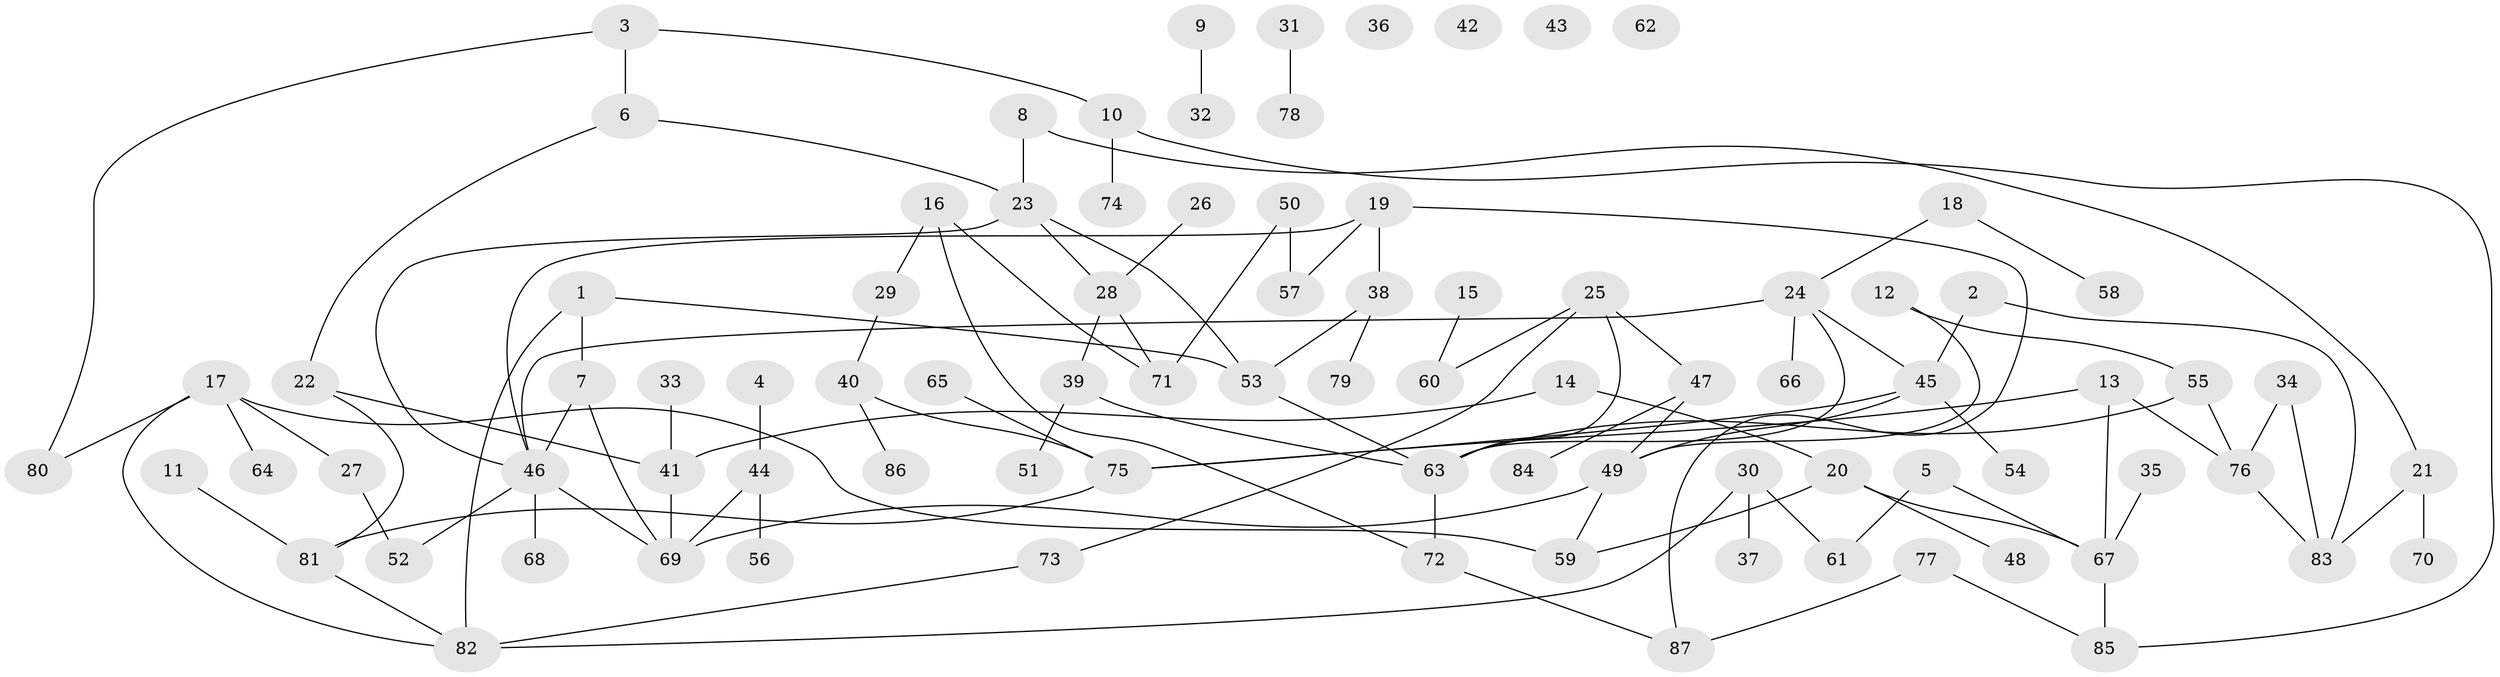 // coarse degree distribution, {11: 0.047619047619047616, 8: 0.09523809523809523, 4: 0.047619047619047616, 1: 0.14285714285714285, 2: 0.23809523809523808, 7: 0.09523809523809523, 6: 0.047619047619047616, 3: 0.19047619047619047, 5: 0.09523809523809523}
// Generated by graph-tools (version 1.1) at 2025/48/03/04/25 22:48:19]
// undirected, 87 vertices, 108 edges
graph export_dot {
  node [color=gray90,style=filled];
  1;
  2;
  3;
  4;
  5;
  6;
  7;
  8;
  9;
  10;
  11;
  12;
  13;
  14;
  15;
  16;
  17;
  18;
  19;
  20;
  21;
  22;
  23;
  24;
  25;
  26;
  27;
  28;
  29;
  30;
  31;
  32;
  33;
  34;
  35;
  36;
  37;
  38;
  39;
  40;
  41;
  42;
  43;
  44;
  45;
  46;
  47;
  48;
  49;
  50;
  51;
  52;
  53;
  54;
  55;
  56;
  57;
  58;
  59;
  60;
  61;
  62;
  63;
  64;
  65;
  66;
  67;
  68;
  69;
  70;
  71;
  72;
  73;
  74;
  75;
  76;
  77;
  78;
  79;
  80;
  81;
  82;
  83;
  84;
  85;
  86;
  87;
  1 -- 7;
  1 -- 53;
  1 -- 82;
  2 -- 45;
  2 -- 83;
  3 -- 6;
  3 -- 10;
  3 -- 80;
  4 -- 44;
  5 -- 61;
  5 -- 67;
  6 -- 22;
  6 -- 23;
  7 -- 46;
  7 -- 69;
  8 -- 21;
  8 -- 23;
  9 -- 32;
  10 -- 74;
  10 -- 85;
  11 -- 81;
  12 -- 49;
  12 -- 55;
  13 -- 67;
  13 -- 75;
  13 -- 76;
  14 -- 20;
  14 -- 41;
  15 -- 60;
  16 -- 29;
  16 -- 71;
  16 -- 72;
  17 -- 27;
  17 -- 59;
  17 -- 64;
  17 -- 80;
  17 -- 82;
  18 -- 24;
  18 -- 58;
  19 -- 38;
  19 -- 46;
  19 -- 57;
  19 -- 87;
  20 -- 48;
  20 -- 59;
  20 -- 67;
  21 -- 70;
  21 -- 83;
  22 -- 41;
  22 -- 81;
  23 -- 28;
  23 -- 46;
  23 -- 53;
  24 -- 45;
  24 -- 46;
  24 -- 63;
  24 -- 66;
  25 -- 47;
  25 -- 60;
  25 -- 63;
  25 -- 73;
  26 -- 28;
  27 -- 52;
  28 -- 39;
  28 -- 71;
  29 -- 40;
  30 -- 37;
  30 -- 61;
  30 -- 82;
  31 -- 78;
  33 -- 41;
  34 -- 76;
  34 -- 83;
  35 -- 67;
  38 -- 53;
  38 -- 79;
  39 -- 51;
  39 -- 63;
  40 -- 75;
  40 -- 86;
  41 -- 69;
  44 -- 56;
  44 -- 69;
  45 -- 49;
  45 -- 54;
  45 -- 75;
  46 -- 52;
  46 -- 68;
  46 -- 69;
  47 -- 49;
  47 -- 84;
  49 -- 59;
  49 -- 69;
  50 -- 57;
  50 -- 71;
  53 -- 63;
  55 -- 63;
  55 -- 76;
  63 -- 72;
  65 -- 75;
  67 -- 85;
  72 -- 87;
  73 -- 82;
  75 -- 81;
  76 -- 83;
  77 -- 85;
  77 -- 87;
  81 -- 82;
}

